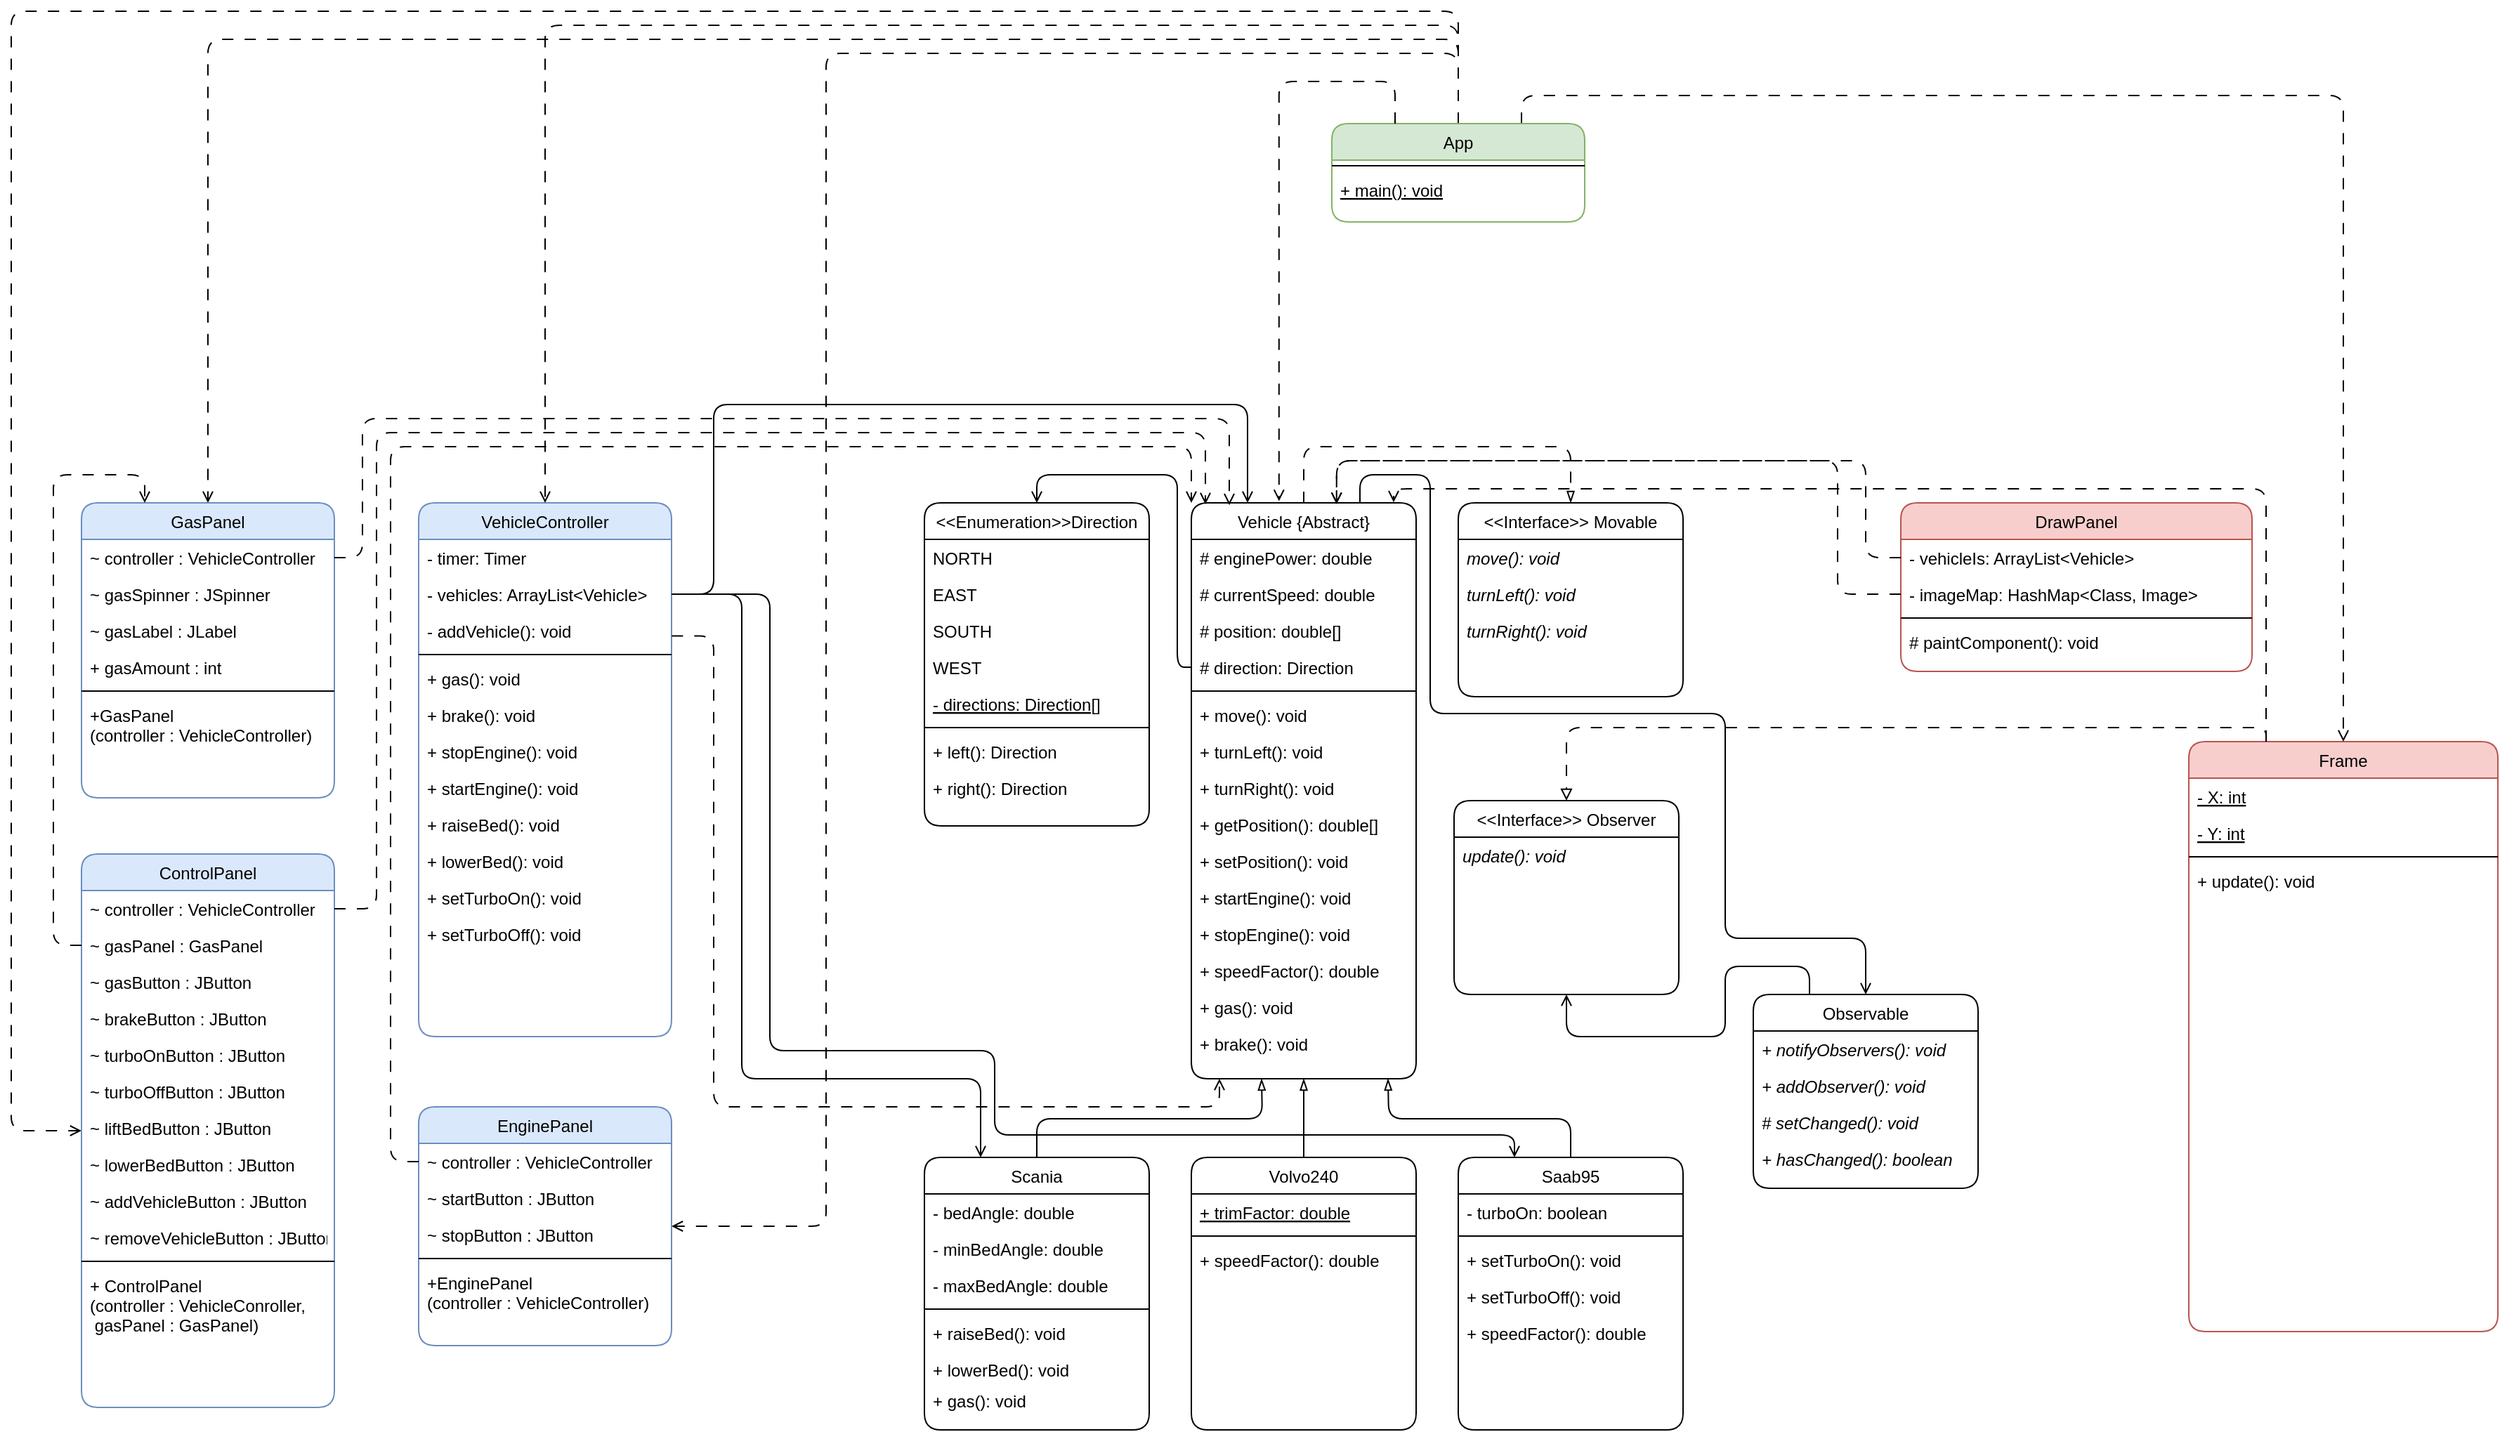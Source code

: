 <mxfile version="22.1.7" type="device">
  <diagram id="C5RBs43oDa-KdzZeNtuy" name="Page-1">
    <mxGraphModel dx="4196" dy="3006" grid="1" gridSize="10" guides="1" tooltips="1" connect="1" arrows="1" fold="1" page="1" pageScale="1" pageWidth="827" pageHeight="1169" math="0" shadow="0">
      <root>
        <mxCell id="WIyWlLk6GJQsqaUBKTNV-0" />
        <mxCell id="WIyWlLk6GJQsqaUBKTNV-1" parent="WIyWlLk6GJQsqaUBKTNV-0" />
        <mxCell id="zkfFHV4jXpPFQw0GAbJ--0" value="VehicleController" style="swimlane;fontStyle=0;align=center;verticalAlign=top;childLayout=stackLayout;horizontal=1;startSize=26;horizontalStack=0;resizeParent=1;resizeLast=0;collapsible=1;marginBottom=0;rounded=1;shadow=0;strokeWidth=1;fillColor=#dae8fc;strokeColor=#6c8ebf;" parent="WIyWlLk6GJQsqaUBKTNV-1" vertex="1">
          <mxGeometry x="-70" y="50" width="180" height="380" as="geometry">
            <mxRectangle x="230" y="140" width="160" height="26" as="alternateBounds" />
          </mxGeometry>
        </mxCell>
        <mxCell id="zkfFHV4jXpPFQw0GAbJ--2" value="- timer: Timer" style="text;align=left;verticalAlign=top;spacingLeft=4;spacingRight=4;overflow=hidden;rotatable=0;points=[[0,0.5],[1,0.5]];portConstraint=eastwest;rounded=1;shadow=0;html=0;" parent="zkfFHV4jXpPFQw0GAbJ--0" vertex="1">
          <mxGeometry y="26" width="180" height="26" as="geometry" />
        </mxCell>
        <mxCell id="zkfFHV4jXpPFQw0GAbJ--5" value="- vehicles: ArrayList&lt;Vehicle&gt;" style="text;align=left;verticalAlign=top;spacingLeft=4;spacingRight=4;overflow=hidden;rotatable=0;points=[[0,0.5],[1,0.5]];portConstraint=eastwest;rounded=1;" parent="zkfFHV4jXpPFQw0GAbJ--0" vertex="1">
          <mxGeometry y="52" width="180" height="26" as="geometry" />
        </mxCell>
        <mxCell id="K7RUj47zv616FprnL4MH-32" value="- addVehicle(): void" style="text;align=left;verticalAlign=top;spacingLeft=4;spacingRight=4;overflow=hidden;rotatable=0;points=[[0,0.5],[1,0.5]];portConstraint=eastwest;rounded=1;" parent="zkfFHV4jXpPFQw0GAbJ--0" vertex="1">
          <mxGeometry y="78" width="180" height="26" as="geometry" />
        </mxCell>
        <mxCell id="zkfFHV4jXpPFQw0GAbJ--4" value="" style="line;html=1;strokeWidth=1;align=left;verticalAlign=middle;spacingTop=-1;spacingLeft=3;spacingRight=3;rotatable=0;labelPosition=right;points=[];portConstraint=eastwest;rounded=1;" parent="zkfFHV4jXpPFQw0GAbJ--0" vertex="1">
          <mxGeometry y="104" width="180" height="8" as="geometry" />
        </mxCell>
        <mxCell id="K7RUj47zv616FprnL4MH-34" value="+ gas(): void" style="text;align=left;verticalAlign=top;spacingLeft=4;spacingRight=4;overflow=hidden;rotatable=0;points=[[0,0.5],[1,0.5]];portConstraint=eastwest;rounded=1;" parent="zkfFHV4jXpPFQw0GAbJ--0" vertex="1">
          <mxGeometry y="112" width="180" height="26" as="geometry" />
        </mxCell>
        <mxCell id="K7RUj47zv616FprnL4MH-46" value="+ brake(): void" style="text;align=left;verticalAlign=top;spacingLeft=4;spacingRight=4;overflow=hidden;rotatable=0;points=[[0,0.5],[1,0.5]];portConstraint=eastwest;rounded=1;" parent="zkfFHV4jXpPFQw0GAbJ--0" vertex="1">
          <mxGeometry y="138" width="180" height="26" as="geometry" />
        </mxCell>
        <mxCell id="K7RUj47zv616FprnL4MH-47" value="+ stopEngine(): void" style="text;align=left;verticalAlign=top;spacingLeft=4;spacingRight=4;overflow=hidden;rotatable=0;points=[[0,0.5],[1,0.5]];portConstraint=eastwest;rounded=1;" parent="zkfFHV4jXpPFQw0GAbJ--0" vertex="1">
          <mxGeometry y="164" width="180" height="26" as="geometry" />
        </mxCell>
        <mxCell id="K7RUj47zv616FprnL4MH-48" value="+ startEngine(): void" style="text;align=left;verticalAlign=top;spacingLeft=4;spacingRight=4;overflow=hidden;rotatable=0;points=[[0,0.5],[1,0.5]];portConstraint=eastwest;rounded=1;" parent="zkfFHV4jXpPFQw0GAbJ--0" vertex="1">
          <mxGeometry y="190" width="180" height="26" as="geometry" />
        </mxCell>
        <mxCell id="K7RUj47zv616FprnL4MH-49" value="+ raiseBed(): void" style="text;align=left;verticalAlign=top;spacingLeft=4;spacingRight=4;overflow=hidden;rotatable=0;points=[[0,0.5],[1,0.5]];portConstraint=eastwest;rounded=1;" parent="zkfFHV4jXpPFQw0GAbJ--0" vertex="1">
          <mxGeometry y="216" width="180" height="26" as="geometry" />
        </mxCell>
        <mxCell id="K7RUj47zv616FprnL4MH-50" value="+ lowerBed(): void" style="text;align=left;verticalAlign=top;spacingLeft=4;spacingRight=4;overflow=hidden;rotatable=0;points=[[0,0.5],[1,0.5]];portConstraint=eastwest;rounded=1;" parent="zkfFHV4jXpPFQw0GAbJ--0" vertex="1">
          <mxGeometry y="242" width="180" height="26" as="geometry" />
        </mxCell>
        <mxCell id="K7RUj47zv616FprnL4MH-51" value="+ setTurboOn(): void" style="text;align=left;verticalAlign=top;spacingLeft=4;spacingRight=4;overflow=hidden;rotatable=0;points=[[0,0.5],[1,0.5]];portConstraint=eastwest;rounded=1;" parent="zkfFHV4jXpPFQw0GAbJ--0" vertex="1">
          <mxGeometry y="268" width="180" height="26" as="geometry" />
        </mxCell>
        <mxCell id="K7RUj47zv616FprnL4MH-52" value="+ setTurboOff(): void" style="text;align=left;verticalAlign=top;spacingLeft=4;spacingRight=4;overflow=hidden;rotatable=0;points=[[0,0.5],[1,0.5]];portConstraint=eastwest;rounded=1;" parent="zkfFHV4jXpPFQw0GAbJ--0" vertex="1">
          <mxGeometry y="294" width="180" height="26" as="geometry" />
        </mxCell>
        <mxCell id="K7RUj47zv616FprnL4MH-131" style="edgeStyle=orthogonalEdgeStyle;rounded=1;orthogonalLoop=1;jettySize=auto;html=1;exitX=0.5;exitY=0;exitDx=0;exitDy=0;endArrow=blockThin;endFill=0;" parent="WIyWlLk6GJQsqaUBKTNV-1" source="zkfFHV4jXpPFQw0GAbJ--6" edge="1">
          <mxGeometry relative="1" as="geometry">
            <mxPoint x="620" y="460" as="targetPoint" />
          </mxGeometry>
        </mxCell>
        <mxCell id="zkfFHV4jXpPFQw0GAbJ--6" value="Saab95" style="swimlane;fontStyle=0;align=center;verticalAlign=top;childLayout=stackLayout;horizontal=1;startSize=26;horizontalStack=0;resizeParent=1;resizeLast=0;collapsible=1;marginBottom=0;rounded=1;shadow=0;strokeWidth=1;" parent="WIyWlLk6GJQsqaUBKTNV-1" vertex="1">
          <mxGeometry x="670" y="516" width="160" height="194" as="geometry">
            <mxRectangle x="130" y="380" width="160" height="26" as="alternateBounds" />
          </mxGeometry>
        </mxCell>
        <mxCell id="zkfFHV4jXpPFQw0GAbJ--7" value="- turboOn: boolean" style="text;align=left;verticalAlign=top;spacingLeft=4;spacingRight=4;overflow=hidden;rotatable=0;points=[[0,0.5],[1,0.5]];portConstraint=eastwest;rounded=1;" parent="zkfFHV4jXpPFQw0GAbJ--6" vertex="1">
          <mxGeometry y="26" width="160" height="26" as="geometry" />
        </mxCell>
        <mxCell id="zkfFHV4jXpPFQw0GAbJ--9" value="" style="line;html=1;strokeWidth=1;align=left;verticalAlign=middle;spacingTop=-1;spacingLeft=3;spacingRight=3;rotatable=0;labelPosition=right;points=[];portConstraint=eastwest;rounded=1;" parent="zkfFHV4jXpPFQw0GAbJ--6" vertex="1">
          <mxGeometry y="52" width="160" height="8" as="geometry" />
        </mxCell>
        <mxCell id="K7RUj47zv616FprnL4MH-100" value="+ setTurboOn(): void" style="text;align=left;verticalAlign=top;spacingLeft=4;spacingRight=4;overflow=hidden;rotatable=0;points=[[0,0.5],[1,0.5]];portConstraint=eastwest;rounded=1;" parent="zkfFHV4jXpPFQw0GAbJ--6" vertex="1">
          <mxGeometry y="60" width="160" height="26" as="geometry" />
        </mxCell>
        <mxCell id="K7RUj47zv616FprnL4MH-101" value="+ setTurboOff(): void" style="text;align=left;verticalAlign=top;spacingLeft=4;spacingRight=4;overflow=hidden;rotatable=0;points=[[0,0.5],[1,0.5]];portConstraint=eastwest;rounded=1;" parent="zkfFHV4jXpPFQw0GAbJ--6" vertex="1">
          <mxGeometry y="86" width="160" height="26" as="geometry" />
        </mxCell>
        <mxCell id="K7RUj47zv616FprnL4MH-103" value="+ speedFactor(): double" style="text;align=left;verticalAlign=top;spacingLeft=4;spacingRight=4;overflow=hidden;rotatable=0;points=[[0,0.5],[1,0.5]];portConstraint=eastwest;rounded=1;" parent="zkfFHV4jXpPFQw0GAbJ--6" vertex="1">
          <mxGeometry y="112" width="160" height="26" as="geometry" />
        </mxCell>
        <mxCell id="um-QcEoOeRWgQ5Tjjj92-38" style="edgeStyle=orthogonalEdgeStyle;rounded=1;orthogonalLoop=1;jettySize=auto;html=1;exitX=0.25;exitY=0;exitDx=0;exitDy=0;entryX=0.5;entryY=0;entryDx=0;entryDy=0;endArrow=block;endFill=0;dashed=1;dashPattern=8 8;" parent="WIyWlLk6GJQsqaUBKTNV-1" source="zkfFHV4jXpPFQw0GAbJ--13" target="um-QcEoOeRWgQ5Tjjj92-31" edge="1">
          <mxGeometry relative="1" as="geometry">
            <Array as="points">
              <mxPoint x="747" y="210" />
            </Array>
          </mxGeometry>
        </mxCell>
        <mxCell id="zkfFHV4jXpPFQw0GAbJ--13" value="Frame" style="swimlane;fontStyle=0;align=center;verticalAlign=top;childLayout=stackLayout;horizontal=1;startSize=26;horizontalStack=0;resizeParent=1;resizeLast=0;collapsible=1;marginBottom=0;rounded=1;shadow=0;strokeWidth=1;fillColor=#f8cecc;strokeColor=#b85450;" parent="WIyWlLk6GJQsqaUBKTNV-1" vertex="1">
          <mxGeometry x="1190" y="220" width="220" height="420" as="geometry">
            <mxRectangle x="340" y="380" width="170" height="26" as="alternateBounds" />
          </mxGeometry>
        </mxCell>
        <mxCell id="zkfFHV4jXpPFQw0GAbJ--14" value="- X: int" style="text;align=left;verticalAlign=top;spacingLeft=4;spacingRight=4;overflow=hidden;rotatable=0;points=[[0,0.5],[1,0.5]];portConstraint=eastwest;fontStyle=4;rounded=1;" parent="zkfFHV4jXpPFQw0GAbJ--13" vertex="1">
          <mxGeometry y="26" width="220" height="26" as="geometry" />
        </mxCell>
        <mxCell id="K7RUj47zv616FprnL4MH-107" value="- Y: int" style="text;align=left;verticalAlign=top;spacingLeft=4;spacingRight=4;overflow=hidden;rotatable=0;points=[[0,0.5],[1,0.5]];portConstraint=eastwest;fontStyle=4;rounded=1;" parent="zkfFHV4jXpPFQw0GAbJ--13" vertex="1">
          <mxGeometry y="52" width="220" height="26" as="geometry" />
        </mxCell>
        <mxCell id="zkfFHV4jXpPFQw0GAbJ--15" value="" style="line;html=1;strokeWidth=1;align=left;verticalAlign=middle;spacingTop=-1;spacingLeft=3;spacingRight=3;rotatable=0;labelPosition=right;points=[];portConstraint=eastwest;rounded=1;" parent="zkfFHV4jXpPFQw0GAbJ--13" vertex="1">
          <mxGeometry y="78" width="220" height="8" as="geometry" />
        </mxCell>
        <mxCell id="K7RUj47zv616FprnL4MH-124" value="+ update(): void" style="text;align=left;verticalAlign=top;spacingLeft=4;spacingRight=4;overflow=hidden;rotatable=0;points=[[0,0.5],[1,0.5]];portConstraint=eastwest;fontStyle=0;rounded=1;" parent="zkfFHV4jXpPFQw0GAbJ--13" vertex="1">
          <mxGeometry y="86" width="220" height="26" as="geometry" />
        </mxCell>
        <mxCell id="zkfFHV4jXpPFQw0GAbJ--17" value="DrawPanel" style="swimlane;fontStyle=0;align=center;verticalAlign=top;childLayout=stackLayout;horizontal=1;startSize=26;horizontalStack=0;resizeParent=1;resizeLast=0;collapsible=1;marginBottom=0;rounded=1;shadow=0;strokeWidth=1;fillColor=#f8cecc;strokeColor=#b85450;" parent="WIyWlLk6GJQsqaUBKTNV-1" vertex="1">
          <mxGeometry x="985" y="50" width="250" height="120" as="geometry">
            <mxRectangle x="550" y="140" width="160" height="26" as="alternateBounds" />
          </mxGeometry>
        </mxCell>
        <mxCell id="zkfFHV4jXpPFQw0GAbJ--18" value="- vehicleIs: ArrayList&lt;Vehicle&gt;" style="text;align=left;verticalAlign=top;spacingLeft=4;spacingRight=4;overflow=hidden;rotatable=0;points=[[0,0.5],[1,0.5]];portConstraint=eastwest;rounded=1;" parent="zkfFHV4jXpPFQw0GAbJ--17" vertex="1">
          <mxGeometry y="26" width="250" height="26" as="geometry" />
        </mxCell>
        <mxCell id="TviIGiSF0ppdwtHxvF3c-67" value="- imageMap: HashMap&lt;Class, Image&gt;" style="text;align=left;verticalAlign=top;spacingLeft=4;spacingRight=4;overflow=hidden;rotatable=0;points=[[0,0.5],[1,0.5]];portConstraint=eastwest;rounded=1;" parent="zkfFHV4jXpPFQw0GAbJ--17" vertex="1">
          <mxGeometry y="52" width="250" height="26" as="geometry" />
        </mxCell>
        <mxCell id="zkfFHV4jXpPFQw0GAbJ--23" value="" style="line;html=1;strokeWidth=1;align=left;verticalAlign=middle;spacingTop=-1;spacingLeft=3;spacingRight=3;rotatable=0;labelPosition=right;points=[];portConstraint=eastwest;rounded=1;" parent="zkfFHV4jXpPFQw0GAbJ--17" vertex="1">
          <mxGeometry y="78" width="250" height="8" as="geometry" />
        </mxCell>
        <mxCell id="zkfFHV4jXpPFQw0GAbJ--24" value="# paintComponent(): void" style="text;align=left;verticalAlign=top;spacingLeft=4;spacingRight=4;overflow=hidden;rotatable=0;points=[[0,0.5],[1,0.5]];portConstraint=eastwest;rounded=1;" parent="zkfFHV4jXpPFQw0GAbJ--17" vertex="1">
          <mxGeometry y="86" width="250" height="26" as="geometry" />
        </mxCell>
        <mxCell id="K7RUj47zv616FprnL4MH-130" style="edgeStyle=orthogonalEdgeStyle;rounded=1;orthogonalLoop=1;jettySize=auto;html=1;exitX=0.5;exitY=0;exitDx=0;exitDy=0;endArrow=blockThin;endFill=0;" parent="WIyWlLk6GJQsqaUBKTNV-1" source="K7RUj47zv616FprnL4MH-6" edge="1">
          <mxGeometry relative="1" as="geometry">
            <mxPoint x="530" y="460" as="targetPoint" />
          </mxGeometry>
        </mxCell>
        <mxCell id="K7RUj47zv616FprnL4MH-6" value="Scania" style="swimlane;fontStyle=0;align=center;verticalAlign=top;childLayout=stackLayout;horizontal=1;startSize=26;horizontalStack=0;resizeParent=1;resizeLast=0;collapsible=1;marginBottom=0;rounded=1;shadow=0;strokeWidth=1;" parent="WIyWlLk6GJQsqaUBKTNV-1" vertex="1">
          <mxGeometry x="290" y="516" width="160" height="194" as="geometry">
            <mxRectangle x="130" y="380" width="160" height="26" as="alternateBounds" />
          </mxGeometry>
        </mxCell>
        <mxCell id="K7RUj47zv616FprnL4MH-8" value="- bedAngle: double" style="text;align=left;verticalAlign=top;spacingLeft=4;spacingRight=4;overflow=hidden;rotatable=0;points=[[0,0.5],[1,0.5]];portConstraint=eastwest;rounded=1;shadow=0;html=0;" parent="K7RUj47zv616FprnL4MH-6" vertex="1">
          <mxGeometry y="26" width="160" height="26" as="geometry" />
        </mxCell>
        <mxCell id="K7RUj47zv616FprnL4MH-94" value="- minBedAngle: double" style="text;align=left;verticalAlign=top;spacingLeft=4;spacingRight=4;overflow=hidden;rotatable=0;points=[[0,0.5],[1,0.5]];portConstraint=eastwest;rounded=1;shadow=0;html=0;" parent="K7RUj47zv616FprnL4MH-6" vertex="1">
          <mxGeometry y="52" width="160" height="26" as="geometry" />
        </mxCell>
        <mxCell id="K7RUj47zv616FprnL4MH-95" value="- maxBedAngle: double" style="text;align=left;verticalAlign=top;spacingLeft=4;spacingRight=4;overflow=hidden;rotatable=0;points=[[0,0.5],[1,0.5]];portConstraint=eastwest;rounded=1;shadow=0;html=0;" parent="K7RUj47zv616FprnL4MH-6" vertex="1">
          <mxGeometry y="78" width="160" height="26" as="geometry" />
        </mxCell>
        <mxCell id="K7RUj47zv616FprnL4MH-9" value="" style="line;html=1;strokeWidth=1;align=left;verticalAlign=middle;spacingTop=-1;spacingLeft=3;spacingRight=3;rotatable=0;labelPosition=right;points=[];portConstraint=eastwest;rounded=1;" parent="K7RUj47zv616FprnL4MH-6" vertex="1">
          <mxGeometry y="104" width="160" height="8" as="geometry" />
        </mxCell>
        <mxCell id="K7RUj47zv616FprnL4MH-11" value="+ raiseBed(): void" style="text;align=left;verticalAlign=top;spacingLeft=4;spacingRight=4;overflow=hidden;rotatable=0;points=[[0,0.5],[1,0.5]];portConstraint=eastwest;rounded=1;" parent="K7RUj47zv616FprnL4MH-6" vertex="1">
          <mxGeometry y="112" width="160" height="26" as="geometry" />
        </mxCell>
        <mxCell id="K7RUj47zv616FprnL4MH-96" value="+ lowerBed(): void" style="text;align=left;verticalAlign=top;spacingLeft=4;spacingRight=4;overflow=hidden;rotatable=0;points=[[0,0.5],[1,0.5]];portConstraint=eastwest;rounded=1;" parent="K7RUj47zv616FprnL4MH-6" vertex="1">
          <mxGeometry y="138" width="160" height="22" as="geometry" />
        </mxCell>
        <mxCell id="K7RUj47zv616FprnL4MH-97" value="+ gas(): void" style="text;align=left;verticalAlign=top;spacingLeft=4;spacingRight=4;overflow=hidden;rotatable=0;points=[[0,0.5],[1,0.5]];portConstraint=eastwest;rounded=1;" parent="K7RUj47zv616FprnL4MH-6" vertex="1">
          <mxGeometry y="160" width="160" height="26" as="geometry" />
        </mxCell>
        <mxCell id="K7RUj47zv616FprnL4MH-129" style="edgeStyle=orthogonalEdgeStyle;rounded=1;orthogonalLoop=1;jettySize=auto;html=1;exitX=0.5;exitY=0;exitDx=0;exitDy=0;entryX=0.5;entryY=1;entryDx=0;entryDy=0;endArrow=blockThin;endFill=0;" parent="WIyWlLk6GJQsqaUBKTNV-1" source="K7RUj47zv616FprnL4MH-12" target="K7RUj47zv616FprnL4MH-24" edge="1">
          <mxGeometry relative="1" as="geometry" />
        </mxCell>
        <mxCell id="K7RUj47zv616FprnL4MH-12" value="Volvo240" style="swimlane;fontStyle=0;align=center;verticalAlign=top;childLayout=stackLayout;horizontal=1;startSize=26;horizontalStack=0;resizeParent=1;resizeLast=0;collapsible=1;marginBottom=0;rounded=1;shadow=0;strokeWidth=1;" parent="WIyWlLk6GJQsqaUBKTNV-1" vertex="1">
          <mxGeometry x="480" y="516" width="160" height="194" as="geometry">
            <mxRectangle x="130" y="380" width="160" height="26" as="alternateBounds" />
          </mxGeometry>
        </mxCell>
        <mxCell id="K7RUj47zv616FprnL4MH-14" value="+ trimFactor: double" style="text;align=left;verticalAlign=top;spacingLeft=4;spacingRight=4;overflow=hidden;rotatable=0;points=[[0,0.5],[1,0.5]];portConstraint=eastwest;rounded=1;shadow=0;html=0;fontStyle=4;" parent="K7RUj47zv616FprnL4MH-12" vertex="1">
          <mxGeometry y="26" width="160" height="26" as="geometry" />
        </mxCell>
        <mxCell id="K7RUj47zv616FprnL4MH-15" value="" style="line;html=1;strokeWidth=1;align=left;verticalAlign=middle;spacingTop=-1;spacingLeft=3;spacingRight=3;rotatable=0;labelPosition=right;points=[];portConstraint=eastwest;rounded=1;" parent="K7RUj47zv616FprnL4MH-12" vertex="1">
          <mxGeometry y="52" width="160" height="8" as="geometry" />
        </mxCell>
        <mxCell id="K7RUj47zv616FprnL4MH-17" value="+ speedFactor(): double" style="text;align=left;verticalAlign=top;spacingLeft=4;spacingRight=4;overflow=hidden;rotatable=0;points=[[0,0.5],[1,0.5]];portConstraint=eastwest;rounded=1;" parent="K7RUj47zv616FprnL4MH-12" vertex="1">
          <mxGeometry y="60" width="160" height="26" as="geometry" />
        </mxCell>
        <mxCell id="K7RUj47zv616FprnL4MH-18" value="&lt;&lt;Interface&gt;&gt; Movable" style="swimlane;fontStyle=0;align=center;verticalAlign=top;childLayout=stackLayout;horizontal=1;startSize=26;horizontalStack=0;resizeParent=1;resizeLast=0;collapsible=1;marginBottom=0;rounded=1;shadow=0;strokeWidth=1;" parent="WIyWlLk6GJQsqaUBKTNV-1" vertex="1">
          <mxGeometry x="670" y="50" width="160" height="138" as="geometry">
            <mxRectangle x="130" y="380" width="160" height="26" as="alternateBounds" />
          </mxGeometry>
        </mxCell>
        <mxCell id="K7RUj47zv616FprnL4MH-56" value="move(): void" style="text;align=left;verticalAlign=top;spacingLeft=4;spacingRight=4;overflow=hidden;rotatable=0;points=[[0,0.5],[1,0.5]];portConstraint=eastwest;fontStyle=2;rounded=1;" parent="K7RUj47zv616FprnL4MH-18" vertex="1">
          <mxGeometry y="26" width="160" height="26" as="geometry" />
        </mxCell>
        <mxCell id="K7RUj47zv616FprnL4MH-57" value="turnLeft(): void" style="text;align=left;verticalAlign=top;spacingLeft=4;spacingRight=4;overflow=hidden;rotatable=0;points=[[0,0.5],[1,0.5]];portConstraint=eastwest;fontStyle=2;rounded=1;" parent="K7RUj47zv616FprnL4MH-18" vertex="1">
          <mxGeometry y="52" width="160" height="26" as="geometry" />
        </mxCell>
        <mxCell id="K7RUj47zv616FprnL4MH-58" value="turnRight(): void" style="text;align=left;verticalAlign=top;spacingLeft=4;spacingRight=4;overflow=hidden;rotatable=0;points=[[0,0.5],[1,0.5]];portConstraint=eastwest;fontStyle=2;rounded=1;" parent="K7RUj47zv616FprnL4MH-18" vertex="1">
          <mxGeometry y="78" width="160" height="26" as="geometry" />
        </mxCell>
        <mxCell id="K7RUj47zv616FprnL4MH-137" style="edgeStyle=orthogonalEdgeStyle;rounded=1;orthogonalLoop=1;jettySize=auto;html=1;exitX=0.5;exitY=0;exitDx=0;exitDy=0;entryX=0.5;entryY=0;entryDx=0;entryDy=0;dashed=1;dashPattern=8 8;endArrow=blockThin;endFill=0;" parent="WIyWlLk6GJQsqaUBKTNV-1" source="K7RUj47zv616FprnL4MH-24" target="K7RUj47zv616FprnL4MH-18" edge="1">
          <mxGeometry relative="1" as="geometry">
            <Array as="points">
              <mxPoint x="560" y="10" />
              <mxPoint x="750" y="10" />
            </Array>
          </mxGeometry>
        </mxCell>
        <mxCell id="um-QcEoOeRWgQ5Tjjj92-35" style="edgeStyle=orthogonalEdgeStyle;rounded=1;orthogonalLoop=1;jettySize=auto;html=1;exitX=0.75;exitY=0;exitDx=0;exitDy=0;entryX=0.5;entryY=0;entryDx=0;entryDy=0;endArrow=open;endFill=0;" parent="WIyWlLk6GJQsqaUBKTNV-1" source="K7RUj47zv616FprnL4MH-24" target="um-QcEoOeRWgQ5Tjjj92-36" edge="1">
          <mxGeometry relative="1" as="geometry">
            <Array as="points">
              <mxPoint x="600" y="30" />
              <mxPoint x="650" y="30" />
              <mxPoint x="650" y="200" />
              <mxPoint x="860" y="200" />
              <mxPoint x="860" y="360" />
              <mxPoint x="960" y="360" />
            </Array>
          </mxGeometry>
        </mxCell>
        <mxCell id="K7RUj47zv616FprnL4MH-24" value="Vehicle {Abstract}" style="swimlane;fontStyle=0;align=center;verticalAlign=top;childLayout=stackLayout;horizontal=1;startSize=26;horizontalStack=0;resizeParent=1;resizeLast=0;collapsible=1;marginBottom=0;rounded=1;shadow=0;strokeWidth=1;" parent="WIyWlLk6GJQsqaUBKTNV-1" vertex="1">
          <mxGeometry x="480" y="50" width="160" height="410" as="geometry">
            <mxRectangle x="130" y="380" width="160" height="26" as="alternateBounds" />
          </mxGeometry>
        </mxCell>
        <mxCell id="K7RUj47zv616FprnL4MH-26" value="# enginePower: double" style="text;align=left;verticalAlign=top;spacingLeft=4;spacingRight=4;overflow=hidden;rotatable=0;points=[[0,0.5],[1,0.5]];portConstraint=eastwest;rounded=1;shadow=0;html=0;" parent="K7RUj47zv616FprnL4MH-24" vertex="1">
          <mxGeometry y="26" width="160" height="26" as="geometry" />
        </mxCell>
        <mxCell id="K7RUj47zv616FprnL4MH-63" value="# currentSpeed: double" style="text;align=left;verticalAlign=top;spacingLeft=4;spacingRight=4;overflow=hidden;rotatable=0;points=[[0,0.5],[1,0.5]];portConstraint=eastwest;rounded=1;shadow=0;html=0;" parent="K7RUj47zv616FprnL4MH-24" vertex="1">
          <mxGeometry y="52" width="160" height="26" as="geometry" />
        </mxCell>
        <mxCell id="K7RUj47zv616FprnL4MH-66" value="# position: double[]" style="text;align=left;verticalAlign=top;spacingLeft=4;spacingRight=4;overflow=hidden;rotatable=0;points=[[0,0.5],[1,0.5]];portConstraint=eastwest;rounded=1;shadow=0;html=0;" parent="K7RUj47zv616FprnL4MH-24" vertex="1">
          <mxGeometry y="78" width="160" height="26" as="geometry" />
        </mxCell>
        <mxCell id="K7RUj47zv616FprnL4MH-67" value="# direction: Direction" style="text;align=left;verticalAlign=top;spacingLeft=4;spacingRight=4;overflow=hidden;rotatable=0;points=[[0,0.5],[1,0.5]];portConstraint=eastwest;rounded=1;shadow=0;html=0;" parent="K7RUj47zv616FprnL4MH-24" vertex="1">
          <mxGeometry y="104" width="160" height="26" as="geometry" />
        </mxCell>
        <mxCell id="K7RUj47zv616FprnL4MH-27" value="" style="line;html=1;strokeWidth=1;align=left;verticalAlign=middle;spacingTop=-1;spacingLeft=3;spacingRight=3;rotatable=0;labelPosition=right;points=[];portConstraint=eastwest;rounded=1;" parent="K7RUj47zv616FprnL4MH-24" vertex="1">
          <mxGeometry y="130" width="160" height="8" as="geometry" />
        </mxCell>
        <mxCell id="K7RUj47zv616FprnL4MH-82" value="+ move(): void" style="text;align=left;verticalAlign=top;spacingLeft=4;spacingRight=4;overflow=hidden;rotatable=0;points=[[0,0.5],[1,0.5]];portConstraint=eastwest;rounded=1;shadow=0;html=0;" parent="K7RUj47zv616FprnL4MH-24" vertex="1">
          <mxGeometry y="138" width="160" height="26" as="geometry" />
        </mxCell>
        <mxCell id="K7RUj47zv616FprnL4MH-84" value="+ turnLeft(): void" style="text;align=left;verticalAlign=top;spacingLeft=4;spacingRight=4;overflow=hidden;rotatable=0;points=[[0,0.5],[1,0.5]];portConstraint=eastwest;rounded=1;shadow=0;html=0;" parent="K7RUj47zv616FprnL4MH-24" vertex="1">
          <mxGeometry y="164" width="160" height="26" as="geometry" />
        </mxCell>
        <mxCell id="K7RUj47zv616FprnL4MH-85" value="+ turnRight(): void" style="text;align=left;verticalAlign=top;spacingLeft=4;spacingRight=4;overflow=hidden;rotatable=0;points=[[0,0.5],[1,0.5]];portConstraint=eastwest;rounded=1;shadow=0;html=0;" parent="K7RUj47zv616FprnL4MH-24" vertex="1">
          <mxGeometry y="190" width="160" height="26" as="geometry" />
        </mxCell>
        <mxCell id="K7RUj47zv616FprnL4MH-86" value="+ getPosition(): double[]" style="text;align=left;verticalAlign=top;spacingLeft=4;spacingRight=4;overflow=hidden;rotatable=0;points=[[0,0.5],[1,0.5]];portConstraint=eastwest;rounded=1;shadow=0;html=0;" parent="K7RUj47zv616FprnL4MH-24" vertex="1">
          <mxGeometry y="216" width="160" height="26" as="geometry" />
        </mxCell>
        <mxCell id="K7RUj47zv616FprnL4MH-87" value="+ setPosition(): void" style="text;align=left;verticalAlign=top;spacingLeft=4;spacingRight=4;overflow=hidden;rotatable=0;points=[[0,0.5],[1,0.5]];portConstraint=eastwest;rounded=1;shadow=0;html=0;" parent="K7RUj47zv616FprnL4MH-24" vertex="1">
          <mxGeometry y="242" width="160" height="26" as="geometry" />
        </mxCell>
        <mxCell id="K7RUj47zv616FprnL4MH-88" value="+ startEngine(): void" style="text;align=left;verticalAlign=top;spacingLeft=4;spacingRight=4;overflow=hidden;rotatable=0;points=[[0,0.5],[1,0.5]];portConstraint=eastwest;rounded=1;shadow=0;html=0;" parent="K7RUj47zv616FprnL4MH-24" vertex="1">
          <mxGeometry y="268" width="160" height="26" as="geometry" />
        </mxCell>
        <mxCell id="K7RUj47zv616FprnL4MH-89" value="+ stopEngine(): void" style="text;align=left;verticalAlign=top;spacingLeft=4;spacingRight=4;overflow=hidden;rotatable=0;points=[[0,0.5],[1,0.5]];portConstraint=eastwest;rounded=1;shadow=0;html=0;" parent="K7RUj47zv616FprnL4MH-24" vertex="1">
          <mxGeometry y="294" width="160" height="26" as="geometry" />
        </mxCell>
        <mxCell id="K7RUj47zv616FprnL4MH-90" value="+ speedFactor(): double" style="text;align=left;verticalAlign=top;spacingLeft=4;spacingRight=4;overflow=hidden;rotatable=0;points=[[0,0.5],[1,0.5]];portConstraint=eastwest;rounded=1;shadow=0;html=0;" parent="K7RUj47zv616FprnL4MH-24" vertex="1">
          <mxGeometry y="320" width="160" height="26" as="geometry" />
        </mxCell>
        <mxCell id="K7RUj47zv616FprnL4MH-91" value="+ gas(): void" style="text;align=left;verticalAlign=top;spacingLeft=4;spacingRight=4;overflow=hidden;rotatable=0;points=[[0,0.5],[1,0.5]];portConstraint=eastwest;rounded=1;shadow=0;html=0;" parent="K7RUj47zv616FprnL4MH-24" vertex="1">
          <mxGeometry y="346" width="160" height="26" as="geometry" />
        </mxCell>
        <mxCell id="K7RUj47zv616FprnL4MH-92" value="+ brake(): void" style="text;align=left;verticalAlign=top;spacingLeft=4;spacingRight=4;overflow=hidden;rotatable=0;points=[[0,0.5],[1,0.5]];portConstraint=eastwest;rounded=1;shadow=0;html=0;" parent="K7RUj47zv616FprnL4MH-24" vertex="1">
          <mxGeometry y="372" width="160" height="26" as="geometry" />
        </mxCell>
        <mxCell id="K7RUj47zv616FprnL4MH-68" value="&lt;&lt;Enumeration&gt;&gt;Direction" style="swimlane;fontStyle=0;align=center;verticalAlign=top;childLayout=stackLayout;horizontal=1;startSize=26;horizontalStack=0;resizeParent=1;resizeLast=0;collapsible=1;marginBottom=0;rounded=1;shadow=0;strokeWidth=1;" parent="WIyWlLk6GJQsqaUBKTNV-1" vertex="1">
          <mxGeometry x="290" y="50" width="160" height="230" as="geometry">
            <mxRectangle x="130" y="380" width="160" height="26" as="alternateBounds" />
          </mxGeometry>
        </mxCell>
        <mxCell id="K7RUj47zv616FprnL4MH-69" value="NORTH" style="text;align=left;verticalAlign=top;spacingLeft=4;spacingRight=4;overflow=hidden;rotatable=0;points=[[0,0.5],[1,0.5]];portConstraint=eastwest;rounded=1;" parent="K7RUj47zv616FprnL4MH-68" vertex="1">
          <mxGeometry y="26" width="160" height="26" as="geometry" />
        </mxCell>
        <mxCell id="K7RUj47zv616FprnL4MH-70" value="EAST" style="text;align=left;verticalAlign=top;spacingLeft=4;spacingRight=4;overflow=hidden;rotatable=0;points=[[0,0.5],[1,0.5]];portConstraint=eastwest;rounded=1;shadow=0;html=0;" parent="K7RUj47zv616FprnL4MH-68" vertex="1">
          <mxGeometry y="52" width="160" height="26" as="geometry" />
        </mxCell>
        <mxCell id="K7RUj47zv616FprnL4MH-71" value="SOUTH" style="text;align=left;verticalAlign=top;spacingLeft=4;spacingRight=4;overflow=hidden;rotatable=0;points=[[0,0.5],[1,0.5]];portConstraint=eastwest;rounded=1;shadow=0;html=0;" parent="K7RUj47zv616FprnL4MH-68" vertex="1">
          <mxGeometry y="78" width="160" height="26" as="geometry" />
        </mxCell>
        <mxCell id="K7RUj47zv616FprnL4MH-77" value="WEST" style="text;align=left;verticalAlign=top;spacingLeft=4;spacingRight=4;overflow=hidden;rotatable=0;points=[[0,0.5],[1,0.5]];portConstraint=eastwest;rounded=1;shadow=0;html=0;" parent="K7RUj47zv616FprnL4MH-68" vertex="1">
          <mxGeometry y="104" width="160" height="26" as="geometry" />
        </mxCell>
        <mxCell id="K7RUj47zv616FprnL4MH-81" value="- directions: Direction[]" style="text;align=left;verticalAlign=top;spacingLeft=4;spacingRight=4;overflow=hidden;rotatable=0;points=[[0,0.5],[1,0.5]];portConstraint=eastwest;rounded=1;shadow=0;html=0;fontStyle=4;" parent="K7RUj47zv616FprnL4MH-68" vertex="1">
          <mxGeometry y="130" width="160" height="26" as="geometry" />
        </mxCell>
        <mxCell id="K7RUj47zv616FprnL4MH-76" value="" style="line;html=1;strokeWidth=1;align=left;verticalAlign=middle;spacingTop=-1;spacingLeft=3;spacingRight=3;rotatable=0;labelPosition=right;points=[];portConstraint=eastwest;rounded=1;" parent="K7RUj47zv616FprnL4MH-68" vertex="1">
          <mxGeometry y="156" width="160" height="8" as="geometry" />
        </mxCell>
        <mxCell id="K7RUj47zv616FprnL4MH-79" value="+ left(): Direction" style="text;align=left;verticalAlign=top;spacingLeft=4;spacingRight=4;overflow=hidden;rotatable=0;points=[[0,0.5],[1,0.5]];portConstraint=eastwest;rounded=1;shadow=0;html=0;" parent="K7RUj47zv616FprnL4MH-68" vertex="1">
          <mxGeometry y="164" width="160" height="26" as="geometry" />
        </mxCell>
        <mxCell id="K7RUj47zv616FprnL4MH-106" value="+ right(): Direction" style="text;align=left;verticalAlign=top;spacingLeft=4;spacingRight=4;overflow=hidden;rotatable=0;points=[[0,0.5],[1,0.5]];portConstraint=eastwest;rounded=1;shadow=0;html=0;" parent="K7RUj47zv616FprnL4MH-68" vertex="1">
          <mxGeometry y="190" width="160" height="26" as="geometry" />
        </mxCell>
        <mxCell id="K7RUj47zv616FprnL4MH-132" style="edgeStyle=orthogonalEdgeStyle;rounded=1;orthogonalLoop=1;jettySize=auto;html=1;exitX=0;exitY=0.5;exitDx=0;exitDy=0;entryX=0.5;entryY=0;entryDx=0;entryDy=0;endArrow=open;endFill=0;jumpStyle=none;jumpSize=11;" parent="WIyWlLk6GJQsqaUBKTNV-1" source="K7RUj47zv616FprnL4MH-67" target="K7RUj47zv616FprnL4MH-68" edge="1">
          <mxGeometry relative="1" as="geometry">
            <Array as="points">
              <mxPoint x="470" y="167" />
              <mxPoint x="470" y="30" />
              <mxPoint x="370" y="30" />
            </Array>
          </mxGeometry>
        </mxCell>
        <mxCell id="K7RUj47zv616FprnL4MH-142" style="edgeStyle=orthogonalEdgeStyle;rounded=1;orthogonalLoop=1;jettySize=auto;html=1;exitX=1;exitY=0.5;exitDx=0;exitDy=0;entryX=0.25;entryY=0;entryDx=0;entryDy=0;endArrow=open;endFill=0;" parent="WIyWlLk6GJQsqaUBKTNV-1" source="zkfFHV4jXpPFQw0GAbJ--5" target="K7RUj47zv616FprnL4MH-24" edge="1">
          <mxGeometry relative="1" as="geometry">
            <Array as="points">
              <mxPoint x="140" y="115" />
              <mxPoint x="140" y="-20" />
              <mxPoint x="520" y="-20" />
            </Array>
          </mxGeometry>
        </mxCell>
        <mxCell id="K7RUj47zv616FprnL4MH-144" style="edgeStyle=orthogonalEdgeStyle;rounded=1;orthogonalLoop=1;jettySize=auto;html=1;exitX=1;exitY=0.5;exitDx=0;exitDy=0;entryX=0.25;entryY=0;entryDx=0;entryDy=0;endArrow=open;endFill=0;" parent="WIyWlLk6GJQsqaUBKTNV-1" source="zkfFHV4jXpPFQw0GAbJ--5" target="K7RUj47zv616FprnL4MH-6" edge="1">
          <mxGeometry relative="1" as="geometry">
            <Array as="points">
              <mxPoint x="160" y="115" />
              <mxPoint x="160" y="460" />
              <mxPoint x="330" y="460" />
            </Array>
          </mxGeometry>
        </mxCell>
        <mxCell id="K7RUj47zv616FprnL4MH-145" style="edgeStyle=orthogonalEdgeStyle;rounded=1;orthogonalLoop=1;jettySize=auto;html=1;exitX=1;exitY=0.5;exitDx=0;exitDy=0;entryX=0.25;entryY=0;entryDx=0;entryDy=0;endArrow=open;endFill=0;" parent="WIyWlLk6GJQsqaUBKTNV-1" source="zkfFHV4jXpPFQw0GAbJ--5" target="zkfFHV4jXpPFQw0GAbJ--6" edge="1">
          <mxGeometry relative="1" as="geometry">
            <Array as="points">
              <mxPoint x="180" y="115" />
              <mxPoint x="180" y="440" />
              <mxPoint x="340" y="440" />
              <mxPoint x="340" y="500" />
              <mxPoint x="710" y="500" />
            </Array>
          </mxGeometry>
        </mxCell>
        <mxCell id="1nYQ1Omfqhc17hF1I50b-0" style="edgeStyle=orthogonalEdgeStyle;rounded=1;orthogonalLoop=1;jettySize=auto;html=1;exitX=1.001;exitY=0.646;exitDx=0;exitDy=0;dashed=1;dashPattern=8 8;endArrow=open;endFill=0;exitPerimeter=0;" parent="WIyWlLk6GJQsqaUBKTNV-1" source="K7RUj47zv616FprnL4MH-32" edge="1">
          <mxGeometry relative="1" as="geometry">
            <Array as="points">
              <mxPoint x="140" y="145" />
              <mxPoint x="140" y="480" />
              <mxPoint x="500" y="480" />
            </Array>
            <mxPoint x="500" y="460" as="targetPoint" />
          </mxGeometry>
        </mxCell>
        <mxCell id="um-QcEoOeRWgQ5Tjjj92-28" style="edgeStyle=orthogonalEdgeStyle;orthogonalLoop=1;jettySize=auto;html=1;exitX=0.5;exitY=0;exitDx=0;exitDy=0;entryX=0.5;entryY=0;entryDx=0;entryDy=0;rounded=1;endArrow=open;endFill=0;dashed=1;dashPattern=8 8;" parent="WIyWlLk6GJQsqaUBKTNV-1" source="um-QcEoOeRWgQ5Tjjj92-0" target="zkfFHV4jXpPFQw0GAbJ--0" edge="1">
          <mxGeometry relative="1" as="geometry">
            <Array as="points">
              <mxPoint x="670" y="-290" />
              <mxPoint x="20" y="-290" />
            </Array>
          </mxGeometry>
        </mxCell>
        <mxCell id="um-QcEoOeRWgQ5Tjjj92-29" style="edgeStyle=orthogonalEdgeStyle;orthogonalLoop=1;jettySize=auto;html=1;exitX=0.75;exitY=0;exitDx=0;exitDy=0;dashed=1;dashPattern=8 8;endArrow=open;endFill=0;rounded=1;" parent="WIyWlLk6GJQsqaUBKTNV-1" source="um-QcEoOeRWgQ5Tjjj92-0" target="zkfFHV4jXpPFQw0GAbJ--13" edge="1">
          <mxGeometry relative="1" as="geometry" />
        </mxCell>
        <mxCell id="TviIGiSF0ppdwtHxvF3c-76" style="edgeStyle=orthogonalEdgeStyle;shape=connector;rounded=1;orthogonalLoop=1;jettySize=auto;html=1;exitX=0.5;exitY=0;exitDx=0;exitDy=0;labelBackgroundColor=default;strokeColor=default;align=center;verticalAlign=middle;fontFamily=Helvetica;fontSize=11;fontColor=default;endArrow=open;dashed=1;dashPattern=8 8;endFill=0;" parent="WIyWlLk6GJQsqaUBKTNV-1" source="um-QcEoOeRWgQ5Tjjj92-0" target="TviIGiSF0ppdwtHxvF3c-21" edge="1">
          <mxGeometry relative="1" as="geometry">
            <Array as="points">
              <mxPoint x="670" y="-270" />
              <mxPoint x="220" y="-270" />
              <mxPoint x="220" y="565" />
            </Array>
          </mxGeometry>
        </mxCell>
        <mxCell id="TviIGiSF0ppdwtHxvF3c-77" style="edgeStyle=orthogonalEdgeStyle;shape=connector;rounded=1;orthogonalLoop=1;jettySize=auto;html=1;exitX=0.5;exitY=0;exitDx=0;exitDy=0;entryX=0.5;entryY=0;entryDx=0;entryDy=0;labelBackgroundColor=default;strokeColor=default;align=center;verticalAlign=middle;fontFamily=Helvetica;fontSize=11;fontColor=default;endArrow=open;dashed=1;dashPattern=8 8;endFill=0;" parent="WIyWlLk6GJQsqaUBKTNV-1" source="um-QcEoOeRWgQ5Tjjj92-0" target="TviIGiSF0ppdwtHxvF3c-7" edge="1">
          <mxGeometry relative="1" as="geometry">
            <Array as="points">
              <mxPoint x="670" y="-280" />
              <mxPoint x="-220" y="-280" />
            </Array>
          </mxGeometry>
        </mxCell>
        <mxCell id="TviIGiSF0ppdwtHxvF3c-78" style="edgeStyle=orthogonalEdgeStyle;shape=connector;rounded=1;orthogonalLoop=1;jettySize=auto;html=1;exitX=0.5;exitY=0;exitDx=0;exitDy=0;labelBackgroundColor=default;strokeColor=default;align=center;verticalAlign=middle;fontFamily=Helvetica;fontSize=11;fontColor=default;endArrow=open;dashed=1;dashPattern=8 8;endFill=0;" parent="WIyWlLk6GJQsqaUBKTNV-1" source="um-QcEoOeRWgQ5Tjjj92-0" target="TviIGiSF0ppdwtHxvF3c-35" edge="1">
          <mxGeometry relative="1" as="geometry">
            <Array as="points">
              <mxPoint x="670" y="-300" />
              <mxPoint x="-360" y="-300" />
              <mxPoint x="-360" y="497" />
            </Array>
          </mxGeometry>
        </mxCell>
        <mxCell id="um-QcEoOeRWgQ5Tjjj92-0" value="App&#xa;" style="swimlane;fontStyle=0;align=center;verticalAlign=top;childLayout=stackLayout;horizontal=1;startSize=26;horizontalStack=0;resizeParent=1;resizeLast=0;collapsible=1;marginBottom=0;rounded=1;shadow=0;strokeWidth=1;fillColor=#d5e8d4;strokeColor=#82b366;" parent="WIyWlLk6GJQsqaUBKTNV-1" vertex="1">
          <mxGeometry x="580" y="-220" width="180" height="70" as="geometry">
            <mxRectangle x="230" y="140" width="160" height="26" as="alternateBounds" />
          </mxGeometry>
        </mxCell>
        <mxCell id="um-QcEoOeRWgQ5Tjjj92-5" value="" style="line;html=1;strokeWidth=1;align=left;verticalAlign=middle;spacingTop=-1;spacingLeft=3;spacingRight=3;rotatable=0;labelPosition=right;points=[];portConstraint=eastwest;rounded=1;" parent="um-QcEoOeRWgQ5Tjjj92-0" vertex="1">
          <mxGeometry y="26" width="180" height="8" as="geometry" />
        </mxCell>
        <mxCell id="um-QcEoOeRWgQ5Tjjj92-6" value="+ main(): void" style="text;align=left;verticalAlign=top;spacingLeft=4;spacingRight=4;overflow=hidden;rotatable=0;points=[[0,0.5],[1,0.5]];portConstraint=eastwest;rounded=1;fontStyle=4" parent="um-QcEoOeRWgQ5Tjjj92-0" vertex="1">
          <mxGeometry y="34" width="180" height="26" as="geometry" />
        </mxCell>
        <mxCell id="um-QcEoOeRWgQ5Tjjj92-30" style="edgeStyle=orthogonalEdgeStyle;rounded=1;orthogonalLoop=1;jettySize=auto;html=1;exitX=0.25;exitY=0;exitDx=0;exitDy=0;entryX=0.39;entryY=-0.003;entryDx=0;entryDy=0;entryPerimeter=0;dashed=1;dashPattern=8 8;endArrow=open;endFill=0;" parent="WIyWlLk6GJQsqaUBKTNV-1" source="um-QcEoOeRWgQ5Tjjj92-0" target="K7RUj47zv616FprnL4MH-24" edge="1">
          <mxGeometry relative="1" as="geometry">
            <Array as="points">
              <mxPoint x="625" y="-250" />
              <mxPoint x="542" y="-250" />
            </Array>
          </mxGeometry>
        </mxCell>
        <mxCell id="um-QcEoOeRWgQ5Tjjj92-31" value="&lt;&lt;Interface&gt;&gt; Observer" style="swimlane;fontStyle=0;align=center;verticalAlign=top;childLayout=stackLayout;horizontal=1;startSize=26;horizontalStack=0;resizeParent=1;resizeLast=0;collapsible=1;marginBottom=0;rounded=1;shadow=0;strokeWidth=1;" parent="WIyWlLk6GJQsqaUBKTNV-1" vertex="1">
          <mxGeometry x="667" y="262" width="160" height="138" as="geometry">
            <mxRectangle x="130" y="380" width="160" height="26" as="alternateBounds" />
          </mxGeometry>
        </mxCell>
        <mxCell id="um-QcEoOeRWgQ5Tjjj92-32" value="update(): void" style="text;align=left;verticalAlign=top;spacingLeft=4;spacingRight=4;overflow=hidden;rotatable=0;points=[[0,0.5],[1,0.5]];portConstraint=eastwest;fontStyle=2;rounded=1;" parent="um-QcEoOeRWgQ5Tjjj92-31" vertex="1">
          <mxGeometry y="26" width="160" height="26" as="geometry" />
        </mxCell>
        <mxCell id="um-QcEoOeRWgQ5Tjjj92-40" style="edgeStyle=orthogonalEdgeStyle;rounded=1;orthogonalLoop=1;jettySize=auto;html=1;exitX=0.25;exitY=0;exitDx=0;exitDy=0;entryX=0.5;entryY=1;entryDx=0;entryDy=0;endArrow=open;endFill=0;" parent="WIyWlLk6GJQsqaUBKTNV-1" source="um-QcEoOeRWgQ5Tjjj92-36" target="um-QcEoOeRWgQ5Tjjj92-31" edge="1">
          <mxGeometry relative="1" as="geometry">
            <Array as="points">
              <mxPoint x="920" y="380" />
              <mxPoint x="860" y="380" />
              <mxPoint x="860" y="430" />
              <mxPoint x="747" y="430" />
            </Array>
          </mxGeometry>
        </mxCell>
        <mxCell id="um-QcEoOeRWgQ5Tjjj92-36" value="Observable" style="swimlane;fontStyle=0;align=center;verticalAlign=top;childLayout=stackLayout;horizontal=1;startSize=26;horizontalStack=0;resizeParent=1;resizeLast=0;collapsible=1;marginBottom=0;rounded=1;shadow=0;strokeWidth=1;" parent="WIyWlLk6GJQsqaUBKTNV-1" vertex="1">
          <mxGeometry x="880" y="400" width="160" height="138" as="geometry">
            <mxRectangle x="130" y="380" width="160" height="26" as="alternateBounds" />
          </mxGeometry>
        </mxCell>
        <mxCell id="um-QcEoOeRWgQ5Tjjj92-37" value="+ notifyObservers(): void" style="text;align=left;verticalAlign=top;spacingLeft=4;spacingRight=4;overflow=hidden;rotatable=0;points=[[0,0.5],[1,0.5]];portConstraint=eastwest;fontStyle=2;rounded=1;" parent="um-QcEoOeRWgQ5Tjjj92-36" vertex="1">
          <mxGeometry y="26" width="160" height="26" as="geometry" />
        </mxCell>
        <mxCell id="um-QcEoOeRWgQ5Tjjj92-41" value="+ addObserver(): void" style="text;align=left;verticalAlign=top;spacingLeft=4;spacingRight=4;overflow=hidden;rotatable=0;points=[[0,0.5],[1,0.5]];portConstraint=eastwest;fontStyle=2;rounded=1;" parent="um-QcEoOeRWgQ5Tjjj92-36" vertex="1">
          <mxGeometry y="52" width="160" height="26" as="geometry" />
        </mxCell>
        <mxCell id="um-QcEoOeRWgQ5Tjjj92-42" value="# setChanged(): void" style="text;align=left;verticalAlign=top;spacingLeft=4;spacingRight=4;overflow=hidden;rotatable=0;points=[[0,0.5],[1,0.5]];portConstraint=eastwest;fontStyle=2;rounded=1;" parent="um-QcEoOeRWgQ5Tjjj92-36" vertex="1">
          <mxGeometry y="78" width="160" height="26" as="geometry" />
        </mxCell>
        <mxCell id="um-QcEoOeRWgQ5Tjjj92-43" value="+ hasChanged(): boolean" style="text;align=left;verticalAlign=top;spacingLeft=4;spacingRight=4;overflow=hidden;rotatable=0;points=[[0,0.5],[1,0.5]];portConstraint=eastwest;fontStyle=2;rounded=1;" parent="um-QcEoOeRWgQ5Tjjj92-36" vertex="1">
          <mxGeometry y="104" width="160" height="26" as="geometry" />
        </mxCell>
        <mxCell id="TviIGiSF0ppdwtHxvF3c-7" value="GasPanel" style="swimlane;fontStyle=0;align=center;verticalAlign=top;childLayout=stackLayout;horizontal=1;startSize=26;horizontalStack=0;resizeParent=1;resizeLast=0;collapsible=1;marginBottom=0;rounded=1;shadow=0;strokeWidth=1;fillColor=#dae8fc;strokeColor=#6c8ebf;" parent="WIyWlLk6GJQsqaUBKTNV-1" vertex="1">
          <mxGeometry x="-310" y="50" width="180" height="210" as="geometry">
            <mxRectangle x="230" y="140" width="160" height="26" as="alternateBounds" />
          </mxGeometry>
        </mxCell>
        <mxCell id="TviIGiSF0ppdwtHxvF3c-50" value="~ controller : VehicleController" style="text;align=left;verticalAlign=top;spacingLeft=4;spacingRight=4;overflow=hidden;rotatable=0;points=[[0,0.5],[1,0.5]];portConstraint=eastwest;rounded=1;" parent="TviIGiSF0ppdwtHxvF3c-7" vertex="1">
          <mxGeometry y="26" width="180" height="26" as="geometry" />
        </mxCell>
        <mxCell id="TviIGiSF0ppdwtHxvF3c-52" value="~ gasSpinner : JSpinner" style="text;align=left;verticalAlign=top;spacingLeft=4;spacingRight=4;overflow=hidden;rotatable=0;points=[[0,0.5],[1,0.5]];portConstraint=eastwest;rounded=1;" parent="TviIGiSF0ppdwtHxvF3c-7" vertex="1">
          <mxGeometry y="52" width="180" height="26" as="geometry" />
        </mxCell>
        <mxCell id="TviIGiSF0ppdwtHxvF3c-53" value="~ gasLabel : JLabel" style="text;align=left;verticalAlign=top;spacingLeft=4;spacingRight=4;overflow=hidden;rotatable=0;points=[[0,0.5],[1,0.5]];portConstraint=eastwest;rounded=1;" parent="TviIGiSF0ppdwtHxvF3c-7" vertex="1">
          <mxGeometry y="78" width="180" height="26" as="geometry" />
        </mxCell>
        <mxCell id="TviIGiSF0ppdwtHxvF3c-54" value="+ gasAmount : int" style="text;align=left;verticalAlign=top;spacingLeft=4;spacingRight=4;overflow=hidden;rotatable=0;points=[[0,0.5],[1,0.5]];portConstraint=eastwest;rounded=1;" parent="TviIGiSF0ppdwtHxvF3c-7" vertex="1">
          <mxGeometry y="104" width="180" height="26" as="geometry" />
        </mxCell>
        <mxCell id="TviIGiSF0ppdwtHxvF3c-12" value="" style="line;html=1;strokeWidth=1;align=left;verticalAlign=middle;spacingTop=-1;spacingLeft=3;spacingRight=3;rotatable=0;labelPosition=right;points=[];portConstraint=eastwest;rounded=1;" parent="TviIGiSF0ppdwtHxvF3c-7" vertex="1">
          <mxGeometry y="130" width="180" height="8" as="geometry" />
        </mxCell>
        <mxCell id="TviIGiSF0ppdwtHxvF3c-51" value="+GasPanel&#xa;(controller : VehicleController)" style="text;align=left;verticalAlign=top;spacingLeft=4;spacingRight=4;overflow=hidden;rotatable=0;points=[[0,0.5],[1,0.5]];portConstraint=eastwest;rounded=1;" parent="TviIGiSF0ppdwtHxvF3c-7" vertex="1">
          <mxGeometry y="138" width="180" height="50" as="geometry" />
        </mxCell>
        <mxCell id="TviIGiSF0ppdwtHxvF3c-21" value="EnginePanel" style="swimlane;fontStyle=0;align=center;verticalAlign=top;childLayout=stackLayout;horizontal=1;startSize=26;horizontalStack=0;resizeParent=1;resizeLast=0;collapsible=1;marginBottom=0;rounded=1;shadow=0;strokeWidth=1;fillColor=#dae8fc;strokeColor=#6c8ebf;" parent="WIyWlLk6GJQsqaUBKTNV-1" vertex="1">
          <mxGeometry x="-70" y="480" width="180" height="170" as="geometry">
            <mxRectangle x="230" y="140" width="160" height="26" as="alternateBounds" />
          </mxGeometry>
        </mxCell>
        <mxCell id="TviIGiSF0ppdwtHxvF3c-49" value="~ controller : VehicleController" style="text;align=left;verticalAlign=top;spacingLeft=4;spacingRight=4;overflow=hidden;rotatable=0;points=[[0,0.5],[1,0.5]];portConstraint=eastwest;rounded=1;" parent="TviIGiSF0ppdwtHxvF3c-21" vertex="1">
          <mxGeometry y="26" width="180" height="26" as="geometry" />
        </mxCell>
        <mxCell id="TviIGiSF0ppdwtHxvF3c-55" value="~ startButton : JButton" style="text;align=left;verticalAlign=top;spacingLeft=4;spacingRight=4;overflow=hidden;rotatable=0;points=[[0,0.5],[1,0.5]];portConstraint=eastwest;rounded=1;" parent="TviIGiSF0ppdwtHxvF3c-21" vertex="1">
          <mxGeometry y="52" width="180" height="26" as="geometry" />
        </mxCell>
        <mxCell id="TviIGiSF0ppdwtHxvF3c-56" value="~ stopButton : JButton" style="text;align=left;verticalAlign=top;spacingLeft=4;spacingRight=4;overflow=hidden;rotatable=0;points=[[0,0.5],[1,0.5]];portConstraint=eastwest;rounded=1;" parent="TviIGiSF0ppdwtHxvF3c-21" vertex="1">
          <mxGeometry y="78" width="180" height="26" as="geometry" />
        </mxCell>
        <mxCell id="TviIGiSF0ppdwtHxvF3c-26" value="" style="line;html=1;strokeWidth=1;align=left;verticalAlign=middle;spacingTop=-1;spacingLeft=3;spacingRight=3;rotatable=0;labelPosition=right;points=[];portConstraint=eastwest;rounded=1;" parent="TviIGiSF0ppdwtHxvF3c-21" vertex="1">
          <mxGeometry y="104" width="180" height="8" as="geometry" />
        </mxCell>
        <mxCell id="TviIGiSF0ppdwtHxvF3c-27" value="+EnginePanel&#xa;(controller : VehicleController)" style="text;align=left;verticalAlign=top;spacingLeft=4;spacingRight=4;overflow=hidden;rotatable=0;points=[[0,0.5],[1,0.5]];portConstraint=eastwest;rounded=1;" parent="TviIGiSF0ppdwtHxvF3c-21" vertex="1">
          <mxGeometry y="112" width="180" height="50" as="geometry" />
        </mxCell>
        <mxCell id="TviIGiSF0ppdwtHxvF3c-35" value="ControlPanel&#xa;" style="swimlane;fontStyle=0;align=center;verticalAlign=top;childLayout=stackLayout;horizontal=1;startSize=26;horizontalStack=0;resizeParent=1;resizeLast=0;collapsible=1;marginBottom=0;rounded=1;shadow=0;strokeWidth=1;fillColor=#dae8fc;strokeColor=#6c8ebf;" parent="WIyWlLk6GJQsqaUBKTNV-1" vertex="1">
          <mxGeometry x="-310" y="300" width="180" height="394" as="geometry">
            <mxRectangle x="230" y="140" width="160" height="26" as="alternateBounds" />
          </mxGeometry>
        </mxCell>
        <mxCell id="TviIGiSF0ppdwtHxvF3c-38" value="~ controller : VehicleController" style="text;align=left;verticalAlign=top;spacingLeft=4;spacingRight=4;overflow=hidden;rotatable=0;points=[[0,0.5],[1,0.5]];portConstraint=eastwest;rounded=1;" parent="TviIGiSF0ppdwtHxvF3c-35" vertex="1">
          <mxGeometry y="26" width="180" height="26" as="geometry" />
        </mxCell>
        <mxCell id="TviIGiSF0ppdwtHxvF3c-39" value="~ gasPanel : GasPanel" style="text;align=left;verticalAlign=top;spacingLeft=4;spacingRight=4;overflow=hidden;rotatable=0;points=[[0,0.5],[1,0.5]];portConstraint=eastwest;rounded=1;" parent="TviIGiSF0ppdwtHxvF3c-35" vertex="1">
          <mxGeometry y="52" width="180" height="26" as="geometry" />
        </mxCell>
        <mxCell id="TviIGiSF0ppdwtHxvF3c-58" value="~ gasButton : JButton" style="text;align=left;verticalAlign=top;spacingLeft=4;spacingRight=4;overflow=hidden;rotatable=0;points=[[0,0.5],[1,0.5]];portConstraint=eastwest;rounded=1;" parent="TviIGiSF0ppdwtHxvF3c-35" vertex="1">
          <mxGeometry y="78" width="180" height="26" as="geometry" />
        </mxCell>
        <mxCell id="TviIGiSF0ppdwtHxvF3c-59" value="~ brakeButton : JButton" style="text;align=left;verticalAlign=top;spacingLeft=4;spacingRight=4;overflow=hidden;rotatable=0;points=[[0,0.5],[1,0.5]];portConstraint=eastwest;rounded=1;" parent="TviIGiSF0ppdwtHxvF3c-35" vertex="1">
          <mxGeometry y="104" width="180" height="26" as="geometry" />
        </mxCell>
        <mxCell id="TviIGiSF0ppdwtHxvF3c-64" value="~ turboOnButton : JButton" style="text;align=left;verticalAlign=top;spacingLeft=4;spacingRight=4;overflow=hidden;rotatable=0;points=[[0,0.5],[1,0.5]];portConstraint=eastwest;rounded=1;" parent="TviIGiSF0ppdwtHxvF3c-35" vertex="1">
          <mxGeometry y="130" width="180" height="26" as="geometry" />
        </mxCell>
        <mxCell id="TviIGiSF0ppdwtHxvF3c-62" value="~ turboOffButton : JButton" style="text;align=left;verticalAlign=top;spacingLeft=4;spacingRight=4;overflow=hidden;rotatable=0;points=[[0,0.5],[1,0.5]];portConstraint=eastwest;rounded=1;" parent="TviIGiSF0ppdwtHxvF3c-35" vertex="1">
          <mxGeometry y="156" width="180" height="26" as="geometry" />
        </mxCell>
        <mxCell id="TviIGiSF0ppdwtHxvF3c-63" value="~ liftBedButton : JButton" style="text;align=left;verticalAlign=top;spacingLeft=4;spacingRight=4;overflow=hidden;rotatable=0;points=[[0,0.5],[1,0.5]];portConstraint=eastwest;rounded=1;" parent="TviIGiSF0ppdwtHxvF3c-35" vertex="1">
          <mxGeometry y="182" width="180" height="26" as="geometry" />
        </mxCell>
        <mxCell id="TviIGiSF0ppdwtHxvF3c-66" value="~ lowerBedButton : JButton" style="text;align=left;verticalAlign=top;spacingLeft=4;spacingRight=4;overflow=hidden;rotatable=0;points=[[0,0.5],[1,0.5]];portConstraint=eastwest;rounded=1;" parent="TviIGiSF0ppdwtHxvF3c-35" vertex="1">
          <mxGeometry y="208" width="180" height="26" as="geometry" />
        </mxCell>
        <mxCell id="TviIGiSF0ppdwtHxvF3c-65" value="~ addVehicleButton : JButton" style="text;align=left;verticalAlign=top;spacingLeft=4;spacingRight=4;overflow=hidden;rotatable=0;points=[[0,0.5],[1,0.5]];portConstraint=eastwest;rounded=1;" parent="TviIGiSF0ppdwtHxvF3c-35" vertex="1">
          <mxGeometry y="234" width="180" height="26" as="geometry" />
        </mxCell>
        <mxCell id="TviIGiSF0ppdwtHxvF3c-61" value="~ removeVehicleButton : JButton" style="text;align=left;verticalAlign=top;spacingLeft=4;spacingRight=4;overflow=hidden;rotatable=0;points=[[0,0.5],[1,0.5]];portConstraint=eastwest;rounded=1;" parent="TviIGiSF0ppdwtHxvF3c-35" vertex="1">
          <mxGeometry y="260" width="180" height="26" as="geometry" />
        </mxCell>
        <mxCell id="TviIGiSF0ppdwtHxvF3c-40" value="" style="line;html=1;strokeWidth=1;align=left;verticalAlign=middle;spacingTop=-1;spacingLeft=3;spacingRight=3;rotatable=0;labelPosition=right;points=[];portConstraint=eastwest;rounded=1;" parent="TviIGiSF0ppdwtHxvF3c-35" vertex="1">
          <mxGeometry y="286" width="180" height="8" as="geometry" />
        </mxCell>
        <mxCell id="TviIGiSF0ppdwtHxvF3c-41" value="+ ControlPanel&#xa;(controller : VehicleConroller,&#xa; gasPanel : GasPanel)" style="text;align=left;verticalAlign=top;spacingLeft=4;spacingRight=4;overflow=hidden;rotatable=0;points=[[0,0.5],[1,0.5]];portConstraint=eastwest;rounded=1;" parent="TviIGiSF0ppdwtHxvF3c-35" vertex="1">
          <mxGeometry y="294" width="180" height="74" as="geometry" />
        </mxCell>
        <mxCell id="TviIGiSF0ppdwtHxvF3c-68" style="edgeStyle=orthogonalEdgeStyle;shape=connector;rounded=1;orthogonalLoop=1;jettySize=auto;html=1;exitX=0;exitY=0.5;exitDx=0;exitDy=0;entryX=0.646;entryY=0.002;entryDx=0;entryDy=0;labelBackgroundColor=default;strokeColor=default;align=center;verticalAlign=middle;fontFamily=Helvetica;fontSize=11;fontColor=default;endArrow=open;entryPerimeter=0;dashed=1;dashPattern=8 8;endFill=0;" parent="WIyWlLk6GJQsqaUBKTNV-1" source="TviIGiSF0ppdwtHxvF3c-67" target="K7RUj47zv616FprnL4MH-24" edge="1">
          <mxGeometry relative="1" as="geometry">
            <Array as="points">
              <mxPoint x="940" y="115" />
              <mxPoint x="940" y="20" />
              <mxPoint x="583" y="20" />
            </Array>
          </mxGeometry>
        </mxCell>
        <mxCell id="TviIGiSF0ppdwtHxvF3c-69" style="edgeStyle=orthogonalEdgeStyle;shape=connector;rounded=1;orthogonalLoop=1;jettySize=auto;html=1;exitX=0;exitY=0.5;exitDx=0;exitDy=0;entryX=0.646;entryY=0.002;entryDx=0;entryDy=0;entryPerimeter=0;labelBackgroundColor=default;strokeColor=default;align=center;verticalAlign=middle;fontFamily=Helvetica;fontSize=11;fontColor=default;endArrow=open;dashed=1;dashPattern=8 8;endFill=0;" parent="WIyWlLk6GJQsqaUBKTNV-1" source="zkfFHV4jXpPFQw0GAbJ--18" target="K7RUj47zv616FprnL4MH-24" edge="1">
          <mxGeometry relative="1" as="geometry">
            <Array as="points">
              <mxPoint x="960" y="89" />
              <mxPoint x="960" y="20" />
              <mxPoint x="583" y="20" />
            </Array>
          </mxGeometry>
        </mxCell>
        <mxCell id="TviIGiSF0ppdwtHxvF3c-70" style="edgeStyle=orthogonalEdgeStyle;shape=connector;rounded=1;orthogonalLoop=1;jettySize=auto;html=1;exitX=0.25;exitY=0;exitDx=0;exitDy=0;entryX=0.9;entryY=-0.001;entryDx=0;entryDy=0;entryPerimeter=0;labelBackgroundColor=default;strokeColor=default;align=center;verticalAlign=middle;fontFamily=Helvetica;fontSize=11;fontColor=default;endArrow=open;dashed=1;dashPattern=8 8;endFill=0;" parent="WIyWlLk6GJQsqaUBKTNV-1" source="zkfFHV4jXpPFQw0GAbJ--13" target="K7RUj47zv616FprnL4MH-24" edge="1">
          <mxGeometry relative="1" as="geometry">
            <Array as="points">
              <mxPoint x="1245" y="40" />
              <mxPoint x="624" y="40" />
            </Array>
          </mxGeometry>
        </mxCell>
        <mxCell id="TviIGiSF0ppdwtHxvF3c-71" style="edgeStyle=orthogonalEdgeStyle;shape=connector;rounded=1;orthogonalLoop=1;jettySize=auto;html=1;exitX=0;exitY=0.5;exitDx=0;exitDy=0;entryX=0;entryY=0;entryDx=0;entryDy=0;labelBackgroundColor=default;strokeColor=default;align=center;verticalAlign=middle;fontFamily=Helvetica;fontSize=11;fontColor=default;endArrow=open;dashed=1;dashPattern=8 8;endFill=0;" parent="WIyWlLk6GJQsqaUBKTNV-1" source="TviIGiSF0ppdwtHxvF3c-49" target="K7RUj47zv616FprnL4MH-24" edge="1">
          <mxGeometry relative="1" as="geometry">
            <Array as="points">
              <mxPoint x="-90" y="519" />
              <mxPoint x="-90" y="10" />
              <mxPoint x="480" y="10" />
            </Array>
          </mxGeometry>
        </mxCell>
        <mxCell id="TviIGiSF0ppdwtHxvF3c-72" style="edgeStyle=orthogonalEdgeStyle;shape=connector;rounded=1;orthogonalLoop=1;jettySize=auto;html=1;exitX=1;exitY=0.5;exitDx=0;exitDy=0;entryX=0.167;entryY=0.004;entryDx=0;entryDy=0;labelBackgroundColor=default;strokeColor=default;align=center;verticalAlign=middle;fontFamily=Helvetica;fontSize=11;fontColor=default;endArrow=open;dashed=1;dashPattern=8 8;endFill=0;entryPerimeter=0;" parent="WIyWlLk6GJQsqaUBKTNV-1" source="TviIGiSF0ppdwtHxvF3c-50" target="K7RUj47zv616FprnL4MH-24" edge="1">
          <mxGeometry relative="1" as="geometry">
            <Array as="points">
              <mxPoint x="-110" y="89" />
              <mxPoint x="-110" y="-10" />
              <mxPoint x="507" y="-10" />
              <mxPoint x="507" y="52" />
            </Array>
          </mxGeometry>
        </mxCell>
        <mxCell id="TviIGiSF0ppdwtHxvF3c-73" style="edgeStyle=orthogonalEdgeStyle;shape=connector;rounded=1;orthogonalLoop=1;jettySize=auto;html=1;exitX=1;exitY=0.5;exitDx=0;exitDy=0;labelBackgroundColor=default;strokeColor=default;align=center;verticalAlign=middle;fontFamily=Helvetica;fontSize=11;fontColor=default;endArrow=open;dashed=1;dashPattern=8 8;endFill=0;" parent="WIyWlLk6GJQsqaUBKTNV-1" source="TviIGiSF0ppdwtHxvF3c-38" edge="1">
          <mxGeometry relative="1" as="geometry">
            <mxPoint x="490" y="51" as="targetPoint" />
            <Array as="points">
              <mxPoint x="-100" y="339" />
              <mxPoint x="-100" />
              <mxPoint x="490" />
              <mxPoint x="490" y="51" />
            </Array>
          </mxGeometry>
        </mxCell>
        <mxCell id="TviIGiSF0ppdwtHxvF3c-75" style="edgeStyle=orthogonalEdgeStyle;shape=connector;rounded=1;orthogonalLoop=1;jettySize=auto;html=1;exitX=0;exitY=0.5;exitDx=0;exitDy=0;entryX=0.25;entryY=0;entryDx=0;entryDy=0;labelBackgroundColor=default;strokeColor=default;align=center;verticalAlign=middle;fontFamily=Helvetica;fontSize=11;fontColor=default;endArrow=open;dashed=1;dashPattern=8 8;endFill=0;" parent="WIyWlLk6GJQsqaUBKTNV-1" source="TviIGiSF0ppdwtHxvF3c-39" target="TviIGiSF0ppdwtHxvF3c-7" edge="1">
          <mxGeometry relative="1" as="geometry">
            <Array as="points">
              <mxPoint x="-330" y="365" />
              <mxPoint x="-330" y="30" />
              <mxPoint x="-265" y="30" />
            </Array>
          </mxGeometry>
        </mxCell>
      </root>
    </mxGraphModel>
  </diagram>
</mxfile>
